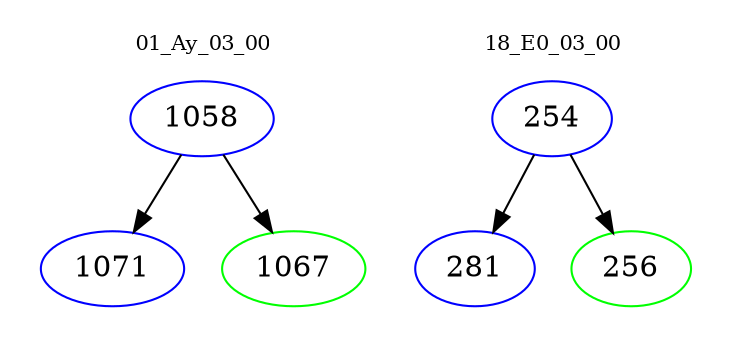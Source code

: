 digraph{
subgraph cluster_0 {
color = white
label = "01_Ay_03_00";
fontsize=10;
T0_1058 [label="1058", color="blue"]
T0_1058 -> T0_1071 [color="black"]
T0_1071 [label="1071", color="blue"]
T0_1058 -> T0_1067 [color="black"]
T0_1067 [label="1067", color="green"]
}
subgraph cluster_1 {
color = white
label = "18_E0_03_00";
fontsize=10;
T1_254 [label="254", color="blue"]
T1_254 -> T1_281 [color="black"]
T1_281 [label="281", color="blue"]
T1_254 -> T1_256 [color="black"]
T1_256 [label="256", color="green"]
}
}
